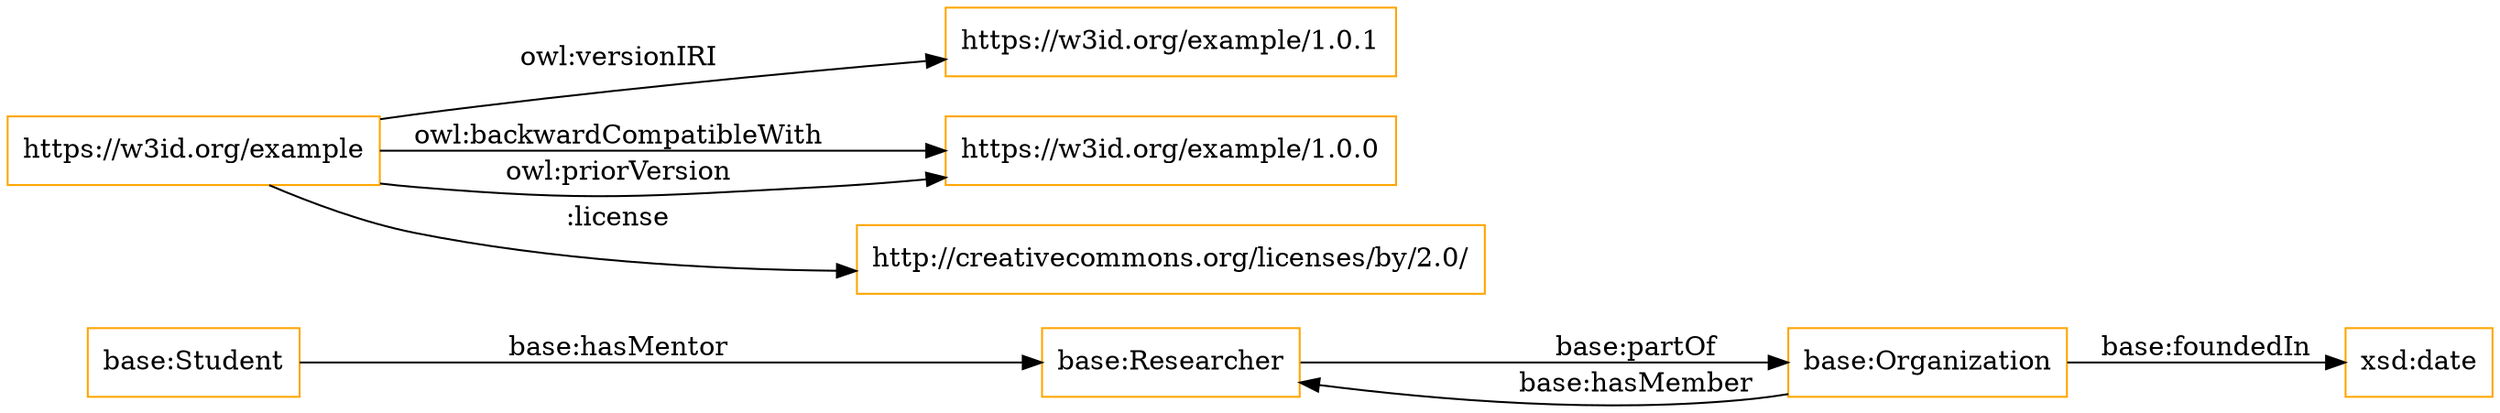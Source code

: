 digraph ar2dtool_diagram { 
rankdir=LR;
size="1501"
node [shape = rectangle, color="orange"]; "base:Student" "base:Researcher" "base:Organization" ; /*classes style*/
	"https://w3id.org/example" -> "https://w3id.org/example/1.0.1" [ label = "owl:versionIRI" ];
	"https://w3id.org/example" -> "https://w3id.org/example/1.0.0" [ label = "owl:backwardCompatibleWith" ];
	"https://w3id.org/example" -> "https://w3id.org/example/1.0.0" [ label = "owl:priorVersion" ];
	"https://w3id.org/example" -> "http://creativecommons.org/licenses/by/2.0/" [ label = ":license" ];
	"base:Organization" -> "xsd:date" [ label = "base:foundedIn" ];
	"base:Student" -> "base:Researcher" [ label = "base:hasMentor" ];
	"base:Researcher" -> "base:Organization" [ label = "base:partOf" ];
	"base:Organization" -> "base:Researcher" [ label = "base:hasMember" ];

}
